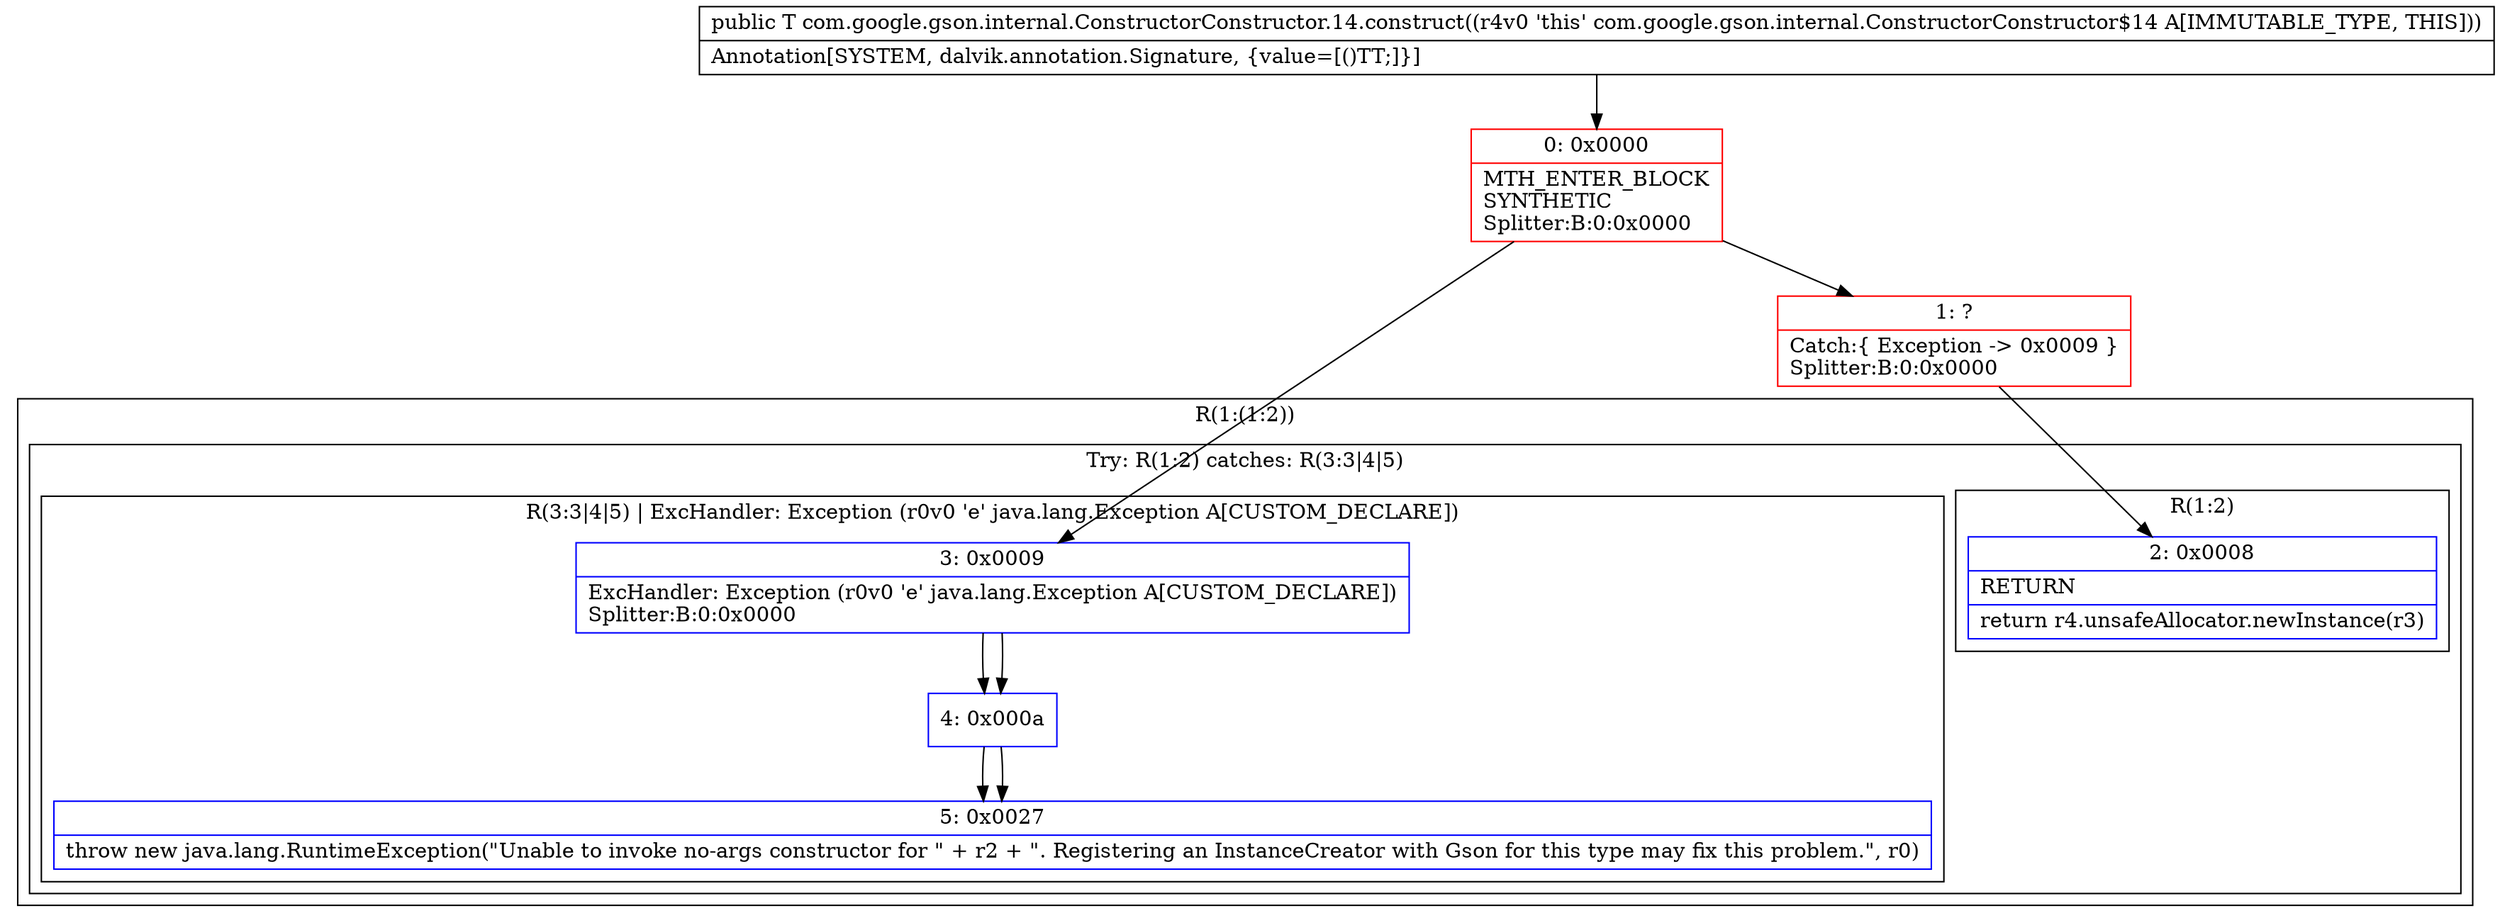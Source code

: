 digraph "CFG forcom.google.gson.internal.ConstructorConstructor.14.construct()Ljava\/lang\/Object;" {
subgraph cluster_Region_1937280140 {
label = "R(1:(1:2))";
node [shape=record,color=blue];
subgraph cluster_TryCatchRegion_824968099 {
label = "Try: R(1:2) catches: R(3:3|4|5)";
node [shape=record,color=blue];
subgraph cluster_Region_1958254772 {
label = "R(1:2)";
node [shape=record,color=blue];
Node_2 [shape=record,label="{2\:\ 0x0008|RETURN\l|return r4.unsafeAllocator.newInstance(r3)\l}"];
}
subgraph cluster_Region_1373289715 {
label = "R(3:3|4|5) | ExcHandler: Exception (r0v0 'e' java.lang.Exception A[CUSTOM_DECLARE])\l";
node [shape=record,color=blue];
Node_3 [shape=record,label="{3\:\ 0x0009|ExcHandler: Exception (r0v0 'e' java.lang.Exception A[CUSTOM_DECLARE])\lSplitter:B:0:0x0000\l}"];
Node_4 [shape=record,label="{4\:\ 0x000a}"];
Node_5 [shape=record,label="{5\:\ 0x0027|throw new java.lang.RuntimeException(\"Unable to invoke no\-args constructor for \" + r2 + \". Registering an InstanceCreator with Gson for this type may fix this problem.\", r0)\l}"];
}
}
}
subgraph cluster_Region_1373289715 {
label = "R(3:3|4|5) | ExcHandler: Exception (r0v0 'e' java.lang.Exception A[CUSTOM_DECLARE])\l";
node [shape=record,color=blue];
Node_3 [shape=record,label="{3\:\ 0x0009|ExcHandler: Exception (r0v0 'e' java.lang.Exception A[CUSTOM_DECLARE])\lSplitter:B:0:0x0000\l}"];
Node_4 [shape=record,label="{4\:\ 0x000a}"];
Node_5 [shape=record,label="{5\:\ 0x0027|throw new java.lang.RuntimeException(\"Unable to invoke no\-args constructor for \" + r2 + \". Registering an InstanceCreator with Gson for this type may fix this problem.\", r0)\l}"];
}
Node_0 [shape=record,color=red,label="{0\:\ 0x0000|MTH_ENTER_BLOCK\lSYNTHETIC\lSplitter:B:0:0x0000\l}"];
Node_1 [shape=record,color=red,label="{1\:\ ?|Catch:\{ Exception \-\> 0x0009 \}\lSplitter:B:0:0x0000\l}"];
MethodNode[shape=record,label="{public T com.google.gson.internal.ConstructorConstructor.14.construct((r4v0 'this' com.google.gson.internal.ConstructorConstructor$14 A[IMMUTABLE_TYPE, THIS]))  | Annotation[SYSTEM, dalvik.annotation.Signature, \{value=[()TT;]\}]\l}"];
MethodNode -> Node_0;
Node_3 -> Node_4;
Node_4 -> Node_5;
Node_3 -> Node_4;
Node_4 -> Node_5;
Node_0 -> Node_1;
Node_0 -> Node_3;
Node_1 -> Node_2;
}

